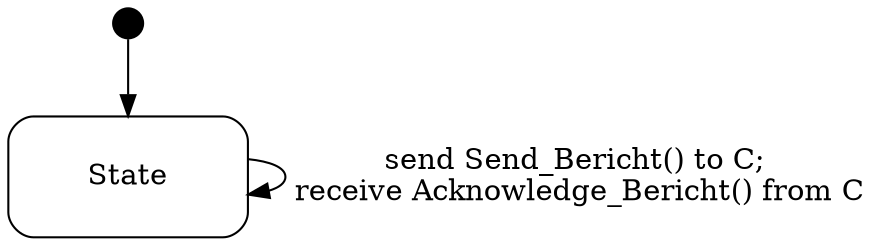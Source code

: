 digraph Producer {
  compound = true;
  rank = LR;
node [shape = "point", height = "0.2"] State_extra node [shape = "Mrecord", height = "0.8", width = "1.6"] State State_extra -> State




State -> State [label = "send Send_Bericht() to C;\n receive Acknowledge_Bericht() from C"];

}

